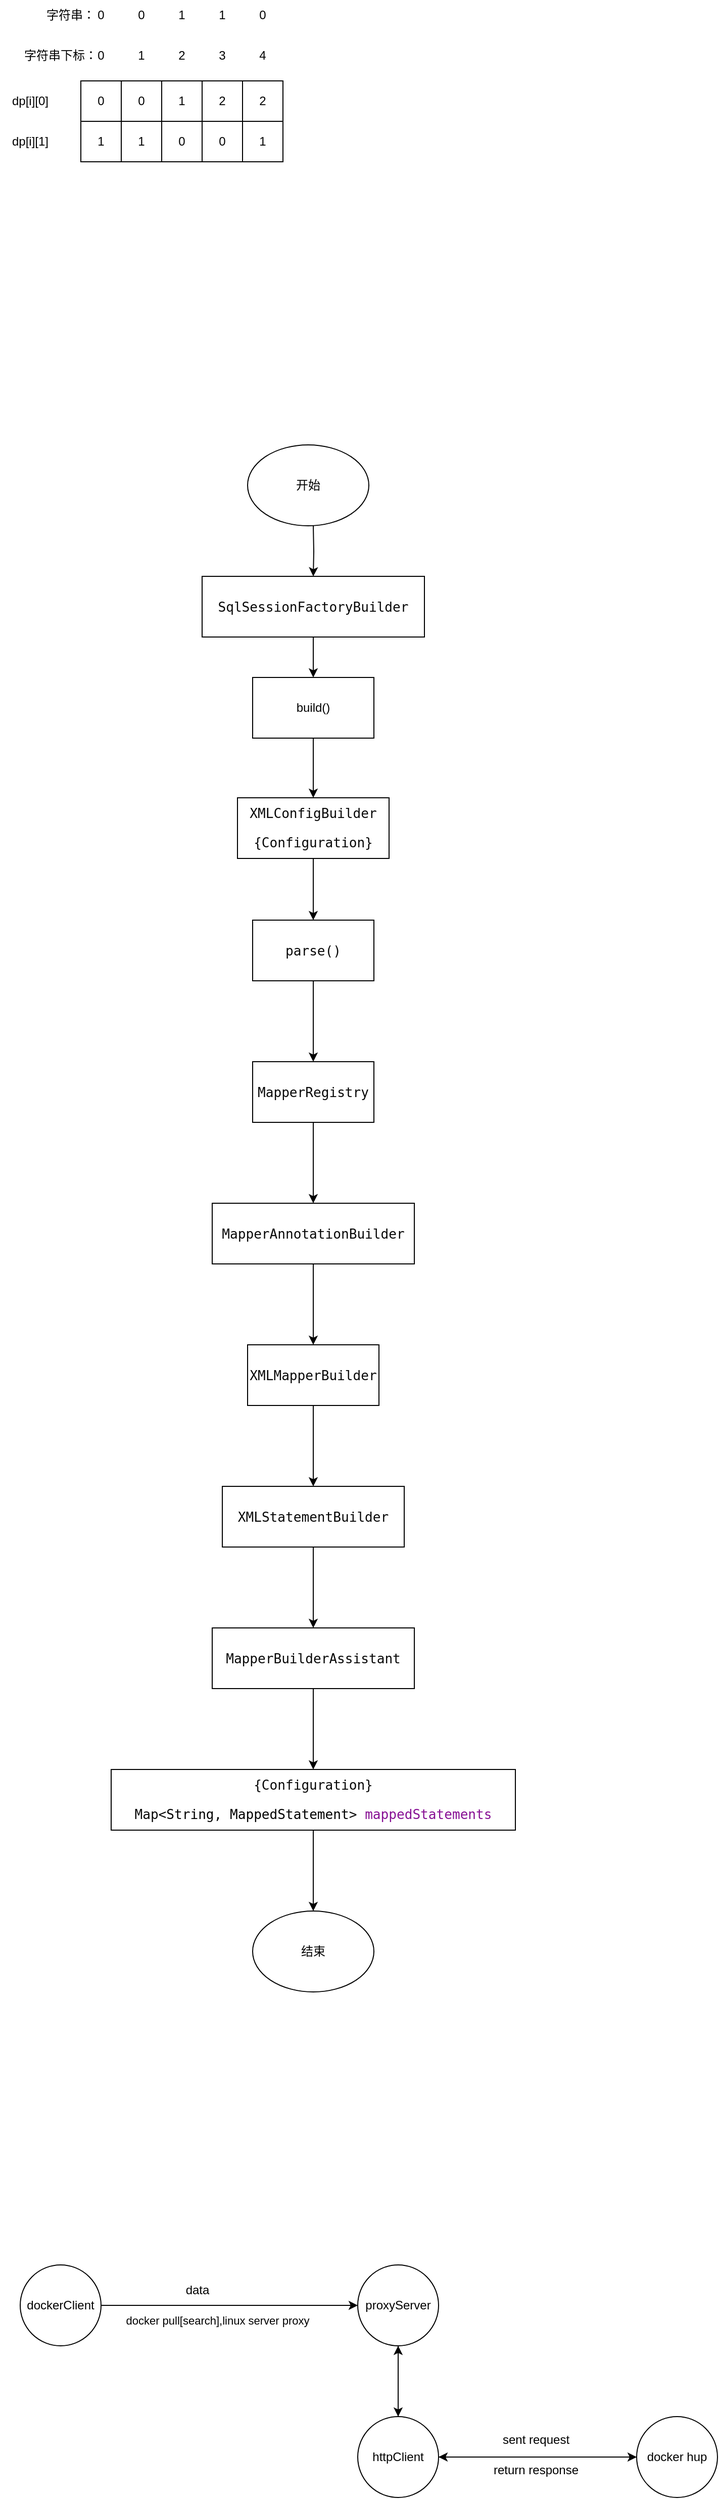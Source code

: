 <mxfile version="24.8.6">
  <diagram name="第 1 页" id="EwZEro1I0RQj5z0Lb-oY">
    <mxGraphModel dx="1050" dy="565" grid="1" gridSize="10" guides="1" tooltips="1" connect="1" arrows="1" fold="1" page="1" pageScale="1" pageWidth="827" pageHeight="1169" math="0" shadow="0">
      <root>
        <mxCell id="0" />
        <mxCell id="1" parent="0" />
        <mxCell id="FbIq0hwUkpmo_NCt-8us-2" value="0" style="rounded=0;whiteSpace=wrap;html=1;" parent="1" vertex="1">
          <mxGeometry x="100" y="400" width="40" height="40" as="geometry" />
        </mxCell>
        <mxCell id="FbIq0hwUkpmo_NCt-8us-3" value="0" style="rounded=0;whiteSpace=wrap;html=1;" parent="1" vertex="1">
          <mxGeometry x="140" y="400" width="40" height="40" as="geometry" />
        </mxCell>
        <mxCell id="FbIq0hwUkpmo_NCt-8us-4" value="1" style="rounded=0;whiteSpace=wrap;html=1;" parent="1" vertex="1">
          <mxGeometry x="180" y="400" width="40" height="40" as="geometry" />
        </mxCell>
        <mxCell id="FbIq0hwUkpmo_NCt-8us-5" value="2" style="rounded=0;whiteSpace=wrap;html=1;" parent="1" vertex="1">
          <mxGeometry x="220" y="400" width="40" height="40" as="geometry" />
        </mxCell>
        <mxCell id="FbIq0hwUkpmo_NCt-8us-6" value="1" style="rounded=0;whiteSpace=wrap;html=1;" parent="1" vertex="1">
          <mxGeometry x="100" y="440" width="40" height="40" as="geometry" />
        </mxCell>
        <mxCell id="FbIq0hwUkpmo_NCt-8us-7" value="1" style="rounded=0;whiteSpace=wrap;html=1;" parent="1" vertex="1">
          <mxGeometry x="140" y="440" width="40" height="40" as="geometry" />
        </mxCell>
        <mxCell id="FbIq0hwUkpmo_NCt-8us-8" value="0" style="rounded=0;whiteSpace=wrap;html=1;" parent="1" vertex="1">
          <mxGeometry x="180" y="440" width="40" height="40" as="geometry" />
        </mxCell>
        <mxCell id="FbIq0hwUkpmo_NCt-8us-9" value="dp[i][0]" style="text;html=1;strokeColor=none;fillColor=none;align=center;verticalAlign=middle;whiteSpace=wrap;rounded=0;" parent="1" vertex="1">
          <mxGeometry x="20" y="405" width="60" height="30" as="geometry" />
        </mxCell>
        <mxCell id="FbIq0hwUkpmo_NCt-8us-10" value="0" style="text;html=1;strokeColor=none;fillColor=none;align=center;verticalAlign=middle;whiteSpace=wrap;rounded=0;" parent="1" vertex="1">
          <mxGeometry x="90" y="360" width="60" height="30" as="geometry" />
        </mxCell>
        <mxCell id="FbIq0hwUkpmo_NCt-8us-11" value="1" style="text;html=1;strokeColor=none;fillColor=none;align=center;verticalAlign=middle;whiteSpace=wrap;rounded=0;" parent="1" vertex="1">
          <mxGeometry x="130" y="360" width="60" height="30" as="geometry" />
        </mxCell>
        <mxCell id="FbIq0hwUkpmo_NCt-8us-12" value="2" style="text;html=1;strokeColor=none;fillColor=none;align=center;verticalAlign=middle;whiteSpace=wrap;rounded=0;" parent="1" vertex="1">
          <mxGeometry x="170" y="360" width="60" height="30" as="geometry" />
        </mxCell>
        <mxCell id="FbIq0hwUkpmo_NCt-8us-13" value="3" style="text;html=1;strokeColor=none;fillColor=none;align=center;verticalAlign=middle;whiteSpace=wrap;rounded=0;" parent="1" vertex="1">
          <mxGeometry x="210" y="360" width="60" height="30" as="geometry" />
        </mxCell>
        <mxCell id="FbIq0hwUkpmo_NCt-8us-14" value="1" style="rounded=0;whiteSpace=wrap;html=1;" parent="1" vertex="1">
          <mxGeometry x="260" y="440" width="40" height="40" as="geometry" />
        </mxCell>
        <mxCell id="FbIq0hwUkpmo_NCt-8us-15" value="0" style="rounded=0;whiteSpace=wrap;html=1;" parent="1" vertex="1">
          <mxGeometry x="220" y="440" width="40" height="40" as="geometry" />
        </mxCell>
        <mxCell id="FbIq0hwUkpmo_NCt-8us-16" value="4" style="text;html=1;strokeColor=none;fillColor=none;align=center;verticalAlign=middle;whiteSpace=wrap;rounded=0;" parent="1" vertex="1">
          <mxGeometry x="250" y="360" width="60" height="30" as="geometry" />
        </mxCell>
        <mxCell id="FbIq0hwUkpmo_NCt-8us-17" value="2" style="rounded=0;whiteSpace=wrap;html=1;" parent="1" vertex="1">
          <mxGeometry x="260" y="400" width="40" height="40" as="geometry" />
        </mxCell>
        <mxCell id="FbIq0hwUkpmo_NCt-8us-18" value="dp[i][1]" style="text;html=1;strokeColor=none;fillColor=none;align=center;verticalAlign=middle;whiteSpace=wrap;rounded=0;" parent="1" vertex="1">
          <mxGeometry x="20" y="445" width="60" height="30" as="geometry" />
        </mxCell>
        <mxCell id="FbIq0hwUkpmo_NCt-8us-19" value="字符串下标：" style="text;html=1;strokeColor=none;fillColor=none;align=center;verticalAlign=middle;whiteSpace=wrap;rounded=0;" parent="1" vertex="1">
          <mxGeometry x="40" y="360" width="80" height="30" as="geometry" />
        </mxCell>
        <mxCell id="yXeBYbwdA5rtl3NwEUNn-1" value="字符串：" style="text;html=1;strokeColor=none;fillColor=none;align=center;verticalAlign=middle;whiteSpace=wrap;rounded=0;" parent="1" vertex="1">
          <mxGeometry x="50" y="320" width="80" height="30" as="geometry" />
        </mxCell>
        <mxCell id="yXeBYbwdA5rtl3NwEUNn-2" value="0" style="text;html=1;strokeColor=none;fillColor=none;align=center;verticalAlign=middle;whiteSpace=wrap;rounded=0;" parent="1" vertex="1">
          <mxGeometry x="90" y="320" width="60" height="30" as="geometry" />
        </mxCell>
        <mxCell id="yXeBYbwdA5rtl3NwEUNn-3" value="0" style="text;html=1;strokeColor=none;fillColor=none;align=center;verticalAlign=middle;whiteSpace=wrap;rounded=0;" parent="1" vertex="1">
          <mxGeometry x="130" y="320" width="60" height="30" as="geometry" />
        </mxCell>
        <mxCell id="yXeBYbwdA5rtl3NwEUNn-4" value="1" style="text;html=1;strokeColor=none;fillColor=none;align=center;verticalAlign=middle;whiteSpace=wrap;rounded=0;" parent="1" vertex="1">
          <mxGeometry x="170" y="320" width="60" height="30" as="geometry" />
        </mxCell>
        <mxCell id="yXeBYbwdA5rtl3NwEUNn-5" value="1" style="text;html=1;strokeColor=none;fillColor=none;align=center;verticalAlign=middle;whiteSpace=wrap;rounded=0;" parent="1" vertex="1">
          <mxGeometry x="210" y="320" width="60" height="30" as="geometry" />
        </mxCell>
        <mxCell id="yXeBYbwdA5rtl3NwEUNn-6" value="0" style="text;html=1;strokeColor=none;fillColor=none;align=center;verticalAlign=middle;whiteSpace=wrap;rounded=0;" parent="1" vertex="1">
          <mxGeometry x="250" y="320" width="60" height="30" as="geometry" />
        </mxCell>
        <mxCell id="-tfXJFkTDQrb9iP7ucbI-1" value="" style="edgeStyle=orthogonalEdgeStyle;rounded=0;orthogonalLoop=1;jettySize=auto;html=1;" parent="1" target="-tfXJFkTDQrb9iP7ucbI-3" edge="1">
          <mxGeometry relative="1" as="geometry">
            <mxPoint x="330" y="840" as="sourcePoint" />
          </mxGeometry>
        </mxCell>
        <mxCell id="-tfXJFkTDQrb9iP7ucbI-2" value="" style="edgeStyle=orthogonalEdgeStyle;rounded=0;orthogonalLoop=1;jettySize=auto;html=1;" parent="1" source="-tfXJFkTDQrb9iP7ucbI-3" target="-tfXJFkTDQrb9iP7ucbI-5" edge="1">
          <mxGeometry relative="1" as="geometry" />
        </mxCell>
        <mxCell id="-tfXJFkTDQrb9iP7ucbI-3" value="&lt;div style=&quot;background-color:#ffffff;color:#080808&quot;&gt;&lt;pre style=&quot;font-family:&#39;JetBrains Mono&#39;,monospace;font-size:9.8pt;&quot;&gt;SqlSessionFactoryBuilder&lt;/pre&gt;&lt;/div&gt;" style="whiteSpace=wrap;html=1;" parent="1" vertex="1">
          <mxGeometry x="220" y="890" width="220" height="60" as="geometry" />
        </mxCell>
        <mxCell id="-tfXJFkTDQrb9iP7ucbI-4" value="" style="edgeStyle=orthogonalEdgeStyle;rounded=0;orthogonalLoop=1;jettySize=auto;html=1;" parent="1" source="-tfXJFkTDQrb9iP7ucbI-5" target="-tfXJFkTDQrb9iP7ucbI-7" edge="1">
          <mxGeometry relative="1" as="geometry" />
        </mxCell>
        <mxCell id="-tfXJFkTDQrb9iP7ucbI-5" value="build()" style="whiteSpace=wrap;html=1;" parent="1" vertex="1">
          <mxGeometry x="270" y="990" width="120" height="60" as="geometry" />
        </mxCell>
        <mxCell id="-tfXJFkTDQrb9iP7ucbI-6" value="" style="edgeStyle=orthogonalEdgeStyle;rounded=0;orthogonalLoop=1;jettySize=auto;html=1;" parent="1" source="-tfXJFkTDQrb9iP7ucbI-7" target="-tfXJFkTDQrb9iP7ucbI-9" edge="1">
          <mxGeometry relative="1" as="geometry" />
        </mxCell>
        <mxCell id="-tfXJFkTDQrb9iP7ucbI-7" value="&lt;div style=&quot;background-color:#ffffff;color:#080808&quot;&gt;&lt;pre style=&quot;font-family:&#39;JetBrains Mono&#39;,monospace;font-size:9.8pt;&quot;&gt;XMLConfigBuilder&lt;/pre&gt;&lt;pre style=&quot;font-family:&#39;JetBrains Mono&#39;,monospace;font-size:9.8pt;&quot;&gt;{Configuration}&lt;/pre&gt;&lt;/div&gt;" style="whiteSpace=wrap;html=1;" parent="1" vertex="1">
          <mxGeometry x="255" y="1109" width="150" height="60" as="geometry" />
        </mxCell>
        <mxCell id="-tfXJFkTDQrb9iP7ucbI-8" value="" style="edgeStyle=orthogonalEdgeStyle;rounded=0;orthogonalLoop=1;jettySize=auto;html=1;" parent="1" source="-tfXJFkTDQrb9iP7ucbI-9" target="-tfXJFkTDQrb9iP7ucbI-11" edge="1">
          <mxGeometry relative="1" as="geometry" />
        </mxCell>
        <mxCell id="-tfXJFkTDQrb9iP7ucbI-9" value="&lt;div style=&quot;background-color:#ffffff;color:#080808&quot;&gt;&lt;pre style=&quot;font-family:&#39;JetBrains Mono&#39;,monospace;font-size:9.8pt;&quot;&gt;parse()&lt;/pre&gt;&lt;/div&gt;" style="whiteSpace=wrap;html=1;" parent="1" vertex="1">
          <mxGeometry x="270" y="1230" width="120" height="60" as="geometry" />
        </mxCell>
        <mxCell id="-tfXJFkTDQrb9iP7ucbI-10" value="" style="edgeStyle=orthogonalEdgeStyle;rounded=0;orthogonalLoop=1;jettySize=auto;html=1;" parent="1" source="-tfXJFkTDQrb9iP7ucbI-11" target="-tfXJFkTDQrb9iP7ucbI-13" edge="1">
          <mxGeometry relative="1" as="geometry" />
        </mxCell>
        <mxCell id="-tfXJFkTDQrb9iP7ucbI-11" value="&lt;div style=&quot;background-color:#ffffff;color:#080808&quot;&gt;&lt;pre style=&quot;font-family:&#39;JetBrains Mono&#39;,monospace;font-size:9.8pt;&quot;&gt;MapperRegistry&lt;/pre&gt;&lt;/div&gt;" style="whiteSpace=wrap;html=1;" parent="1" vertex="1">
          <mxGeometry x="270" y="1370" width="120" height="60" as="geometry" />
        </mxCell>
        <mxCell id="-tfXJFkTDQrb9iP7ucbI-12" value="" style="edgeStyle=orthogonalEdgeStyle;rounded=0;orthogonalLoop=1;jettySize=auto;html=1;" parent="1" source="-tfXJFkTDQrb9iP7ucbI-13" target="-tfXJFkTDQrb9iP7ucbI-15" edge="1">
          <mxGeometry relative="1" as="geometry" />
        </mxCell>
        <mxCell id="-tfXJFkTDQrb9iP7ucbI-13" value="&lt;div style=&quot;background-color:#ffffff;color:#080808&quot;&gt;&lt;pre style=&quot;font-family:&#39;JetBrains Mono&#39;,monospace;font-size:9.8pt;&quot;&gt;MapperAnnotationBuilder&lt;/pre&gt;&lt;/div&gt;" style="whiteSpace=wrap;html=1;" parent="1" vertex="1">
          <mxGeometry x="230" y="1510" width="200" height="60" as="geometry" />
        </mxCell>
        <mxCell id="-tfXJFkTDQrb9iP7ucbI-14" value="" style="edgeStyle=orthogonalEdgeStyle;rounded=0;orthogonalLoop=1;jettySize=auto;html=1;" parent="1" source="-tfXJFkTDQrb9iP7ucbI-15" target="-tfXJFkTDQrb9iP7ucbI-16" edge="1">
          <mxGeometry relative="1" as="geometry" />
        </mxCell>
        <mxCell id="-tfXJFkTDQrb9iP7ucbI-15" value="&lt;div style=&quot;background-color:#ffffff;color:#080808&quot;&gt;&lt;pre style=&quot;font-family:&#39;JetBrains Mono&#39;,monospace;font-size:9.8pt;&quot;&gt;XMLMapperBuilder&lt;/pre&gt;&lt;/div&gt;" style="whiteSpace=wrap;html=1;" parent="1" vertex="1">
          <mxGeometry x="265" y="1650" width="130" height="60" as="geometry" />
        </mxCell>
        <mxCell id="-tfXJFkTDQrb9iP7ucbI-19" value="" style="edgeStyle=orthogonalEdgeStyle;rounded=0;orthogonalLoop=1;jettySize=auto;html=1;" parent="1" source="-tfXJFkTDQrb9iP7ucbI-16" target="-tfXJFkTDQrb9iP7ucbI-18" edge="1">
          <mxGeometry relative="1" as="geometry" />
        </mxCell>
        <mxCell id="-tfXJFkTDQrb9iP7ucbI-16" value="&lt;div style=&quot;background-color:#ffffff;color:#080808&quot;&gt;&lt;pre style=&quot;font-family:&#39;JetBrains Mono&#39;,monospace;font-size:9.8pt;&quot;&gt;XMLStatementBuilder&lt;/pre&gt;&lt;/div&gt;" style="whiteSpace=wrap;html=1;" parent="1" vertex="1">
          <mxGeometry x="240" y="1790" width="180" height="60" as="geometry" />
        </mxCell>
        <mxCell id="-tfXJFkTDQrb9iP7ucbI-17" value="开始" style="ellipse;whiteSpace=wrap;html=1;" parent="1" vertex="1">
          <mxGeometry x="265" y="760" width="120" height="80" as="geometry" />
        </mxCell>
        <mxCell id="-tfXJFkTDQrb9iP7ucbI-21" value="" style="edgeStyle=orthogonalEdgeStyle;rounded=0;orthogonalLoop=1;jettySize=auto;html=1;" parent="1" source="-tfXJFkTDQrb9iP7ucbI-18" target="-tfXJFkTDQrb9iP7ucbI-20" edge="1">
          <mxGeometry relative="1" as="geometry" />
        </mxCell>
        <mxCell id="-tfXJFkTDQrb9iP7ucbI-18" value="&lt;div style=&quot;background-color:#ffffff;color:#080808&quot;&gt;&lt;pre style=&quot;font-family:&#39;JetBrains Mono&#39;,monospace;font-size:9.8pt;&quot;&gt;MapperBuilderAssistant&lt;/pre&gt;&lt;/div&gt;" style="whiteSpace=wrap;html=1;" parent="1" vertex="1">
          <mxGeometry x="230" y="1930" width="200" height="60" as="geometry" />
        </mxCell>
        <mxCell id="-tfXJFkTDQrb9iP7ucbI-24" style="edgeStyle=orthogonalEdgeStyle;rounded=0;orthogonalLoop=1;jettySize=auto;html=1;exitX=0.5;exitY=1;exitDx=0;exitDy=0;entryX=0.5;entryY=0;entryDx=0;entryDy=0;" parent="1" source="-tfXJFkTDQrb9iP7ucbI-20" target="-tfXJFkTDQrb9iP7ucbI-22" edge="1">
          <mxGeometry relative="1" as="geometry" />
        </mxCell>
        <mxCell id="-tfXJFkTDQrb9iP7ucbI-20" value="&lt;div style=&quot;background-color:#ffffff;color:#080808&quot;&gt;&lt;pre style=&quot;font-family:&#39;JetBrains Mono&#39;,monospace;font-size:9.8pt;&quot;&gt;&lt;pre style=&quot;border-color: var(--border-color); font-family: &amp;quot;JetBrains Mono&amp;quot;, monospace; font-size: 9.8pt;&quot;&gt;{Configuration}&lt;/pre&gt;&lt;/pre&gt;&lt;pre style=&quot;font-family:&#39;JetBrains Mono&#39;,monospace;font-size:9.8pt;&quot;&gt;Map&amp;lt;&lt;span style=&quot;color:#000000;&quot;&gt;String&lt;/span&gt;, &lt;span style=&quot;color:#000000;&quot;&gt;MappedStatement&lt;/span&gt;&amp;gt; &lt;span style=&quot;color:#871094;&quot;&gt;mappedStatements&lt;/span&gt;&lt;/pre&gt;&lt;/div&gt;" style="whiteSpace=wrap;html=1;" parent="1" vertex="1">
          <mxGeometry x="130" y="2070" width="400" height="60" as="geometry" />
        </mxCell>
        <mxCell id="-tfXJFkTDQrb9iP7ucbI-22" value="结束" style="ellipse;whiteSpace=wrap;html=1;" parent="1" vertex="1">
          <mxGeometry x="270" y="2210" width="120" height="80" as="geometry" />
        </mxCell>
        <mxCell id="D62xVc0FRzon4qnq8THJ-6" style="edgeStyle=orthogonalEdgeStyle;rounded=0;orthogonalLoop=1;jettySize=auto;html=1;exitX=0.5;exitY=1;exitDx=0;exitDy=0;" edge="1" parent="1" source="D62xVc0FRzon4qnq8THJ-1" target="D62xVc0FRzon4qnq8THJ-5">
          <mxGeometry relative="1" as="geometry" />
        </mxCell>
        <mxCell id="D62xVc0FRzon4qnq8THJ-1" value="proxyServer" style="ellipse;whiteSpace=wrap;html=1;aspect=fixed;" vertex="1" parent="1">
          <mxGeometry x="374" y="2560" width="80" height="80" as="geometry" />
        </mxCell>
        <mxCell id="D62xVc0FRzon4qnq8THJ-3" style="edgeStyle=orthogonalEdgeStyle;rounded=0;orthogonalLoop=1;jettySize=auto;html=1;exitX=1;exitY=0.5;exitDx=0;exitDy=0;entryX=0;entryY=0.5;entryDx=0;entryDy=0;" edge="1" parent="1" source="D62xVc0FRzon4qnq8THJ-2" target="D62xVc0FRzon4qnq8THJ-1">
          <mxGeometry relative="1" as="geometry" />
        </mxCell>
        <mxCell id="D62xVc0FRzon4qnq8THJ-2" value="dockerClient" style="ellipse;whiteSpace=wrap;html=1;aspect=fixed;" vertex="1" parent="1">
          <mxGeometry x="40" y="2560" width="80" height="80" as="geometry" />
        </mxCell>
        <mxCell id="D62xVc0FRzon4qnq8THJ-9" style="edgeStyle=orthogonalEdgeStyle;rounded=0;orthogonalLoop=1;jettySize=auto;html=1;exitX=1;exitY=0.5;exitDx=0;exitDy=0;" edge="1" parent="1" source="D62xVc0FRzon4qnq8THJ-5" target="D62xVc0FRzon4qnq8THJ-8">
          <mxGeometry relative="1" as="geometry" />
        </mxCell>
        <mxCell id="D62xVc0FRzon4qnq8THJ-16" style="edgeStyle=orthogonalEdgeStyle;rounded=0;orthogonalLoop=1;jettySize=auto;html=1;exitX=0.5;exitY=0;exitDx=0;exitDy=0;entryX=0.5;entryY=1;entryDx=0;entryDy=0;" edge="1" parent="1" source="D62xVc0FRzon4qnq8THJ-5" target="D62xVc0FRzon4qnq8THJ-1">
          <mxGeometry relative="1" as="geometry" />
        </mxCell>
        <mxCell id="D62xVc0FRzon4qnq8THJ-5" value="httpClient" style="ellipse;whiteSpace=wrap;html=1;aspect=fixed;" vertex="1" parent="1">
          <mxGeometry x="374" y="2710" width="80" height="80" as="geometry" />
        </mxCell>
        <mxCell id="D62xVc0FRzon4qnq8THJ-12" style="edgeStyle=orthogonalEdgeStyle;rounded=0;orthogonalLoop=1;jettySize=auto;html=1;exitX=0;exitY=0.5;exitDx=0;exitDy=0;entryX=1;entryY=0.5;entryDx=0;entryDy=0;" edge="1" parent="1" source="D62xVc0FRzon4qnq8THJ-8" target="D62xVc0FRzon4qnq8THJ-5">
          <mxGeometry relative="1" as="geometry" />
        </mxCell>
        <mxCell id="D62xVc0FRzon4qnq8THJ-8" value="docker hup" style="ellipse;whiteSpace=wrap;html=1;aspect=fixed;" vertex="1" parent="1">
          <mxGeometry x="650" y="2710" width="80" height="80" as="geometry" />
        </mxCell>
        <mxCell id="D62xVc0FRzon4qnq8THJ-14" value="sent request" style="text;html=1;align=center;verticalAlign=middle;resizable=0;points=[];autosize=1;strokeColor=none;fillColor=none;" vertex="1" parent="1">
          <mxGeometry x="505" y="2718" width="90" height="30" as="geometry" />
        </mxCell>
        <mxCell id="D62xVc0FRzon4qnq8THJ-15" value="return response" style="text;html=1;align=center;verticalAlign=middle;resizable=0;points=[];autosize=1;strokeColor=none;fillColor=none;" vertex="1" parent="1">
          <mxGeometry x="495" y="2748" width="110" height="30" as="geometry" />
        </mxCell>
        <mxCell id="D62xVc0FRzon4qnq8THJ-17" value="&lt;span style=&quot;font-size: 11px; background-color: rgb(255, 255, 255);&quot;&gt;docker pull[search],linux server proxy&lt;/span&gt;" style="text;html=1;align=center;verticalAlign=middle;resizable=0;points=[];autosize=1;strokeColor=none;fillColor=none;" vertex="1" parent="1">
          <mxGeometry x="130" y="2600" width="210" height="30" as="geometry" />
        </mxCell>
        <mxCell id="D62xVc0FRzon4qnq8THJ-18" value="data" style="text;html=1;align=center;verticalAlign=middle;resizable=0;points=[];autosize=1;strokeColor=none;fillColor=none;" vertex="1" parent="1">
          <mxGeometry x="190" y="2570" width="50" height="30" as="geometry" />
        </mxCell>
      </root>
    </mxGraphModel>
  </diagram>
</mxfile>
